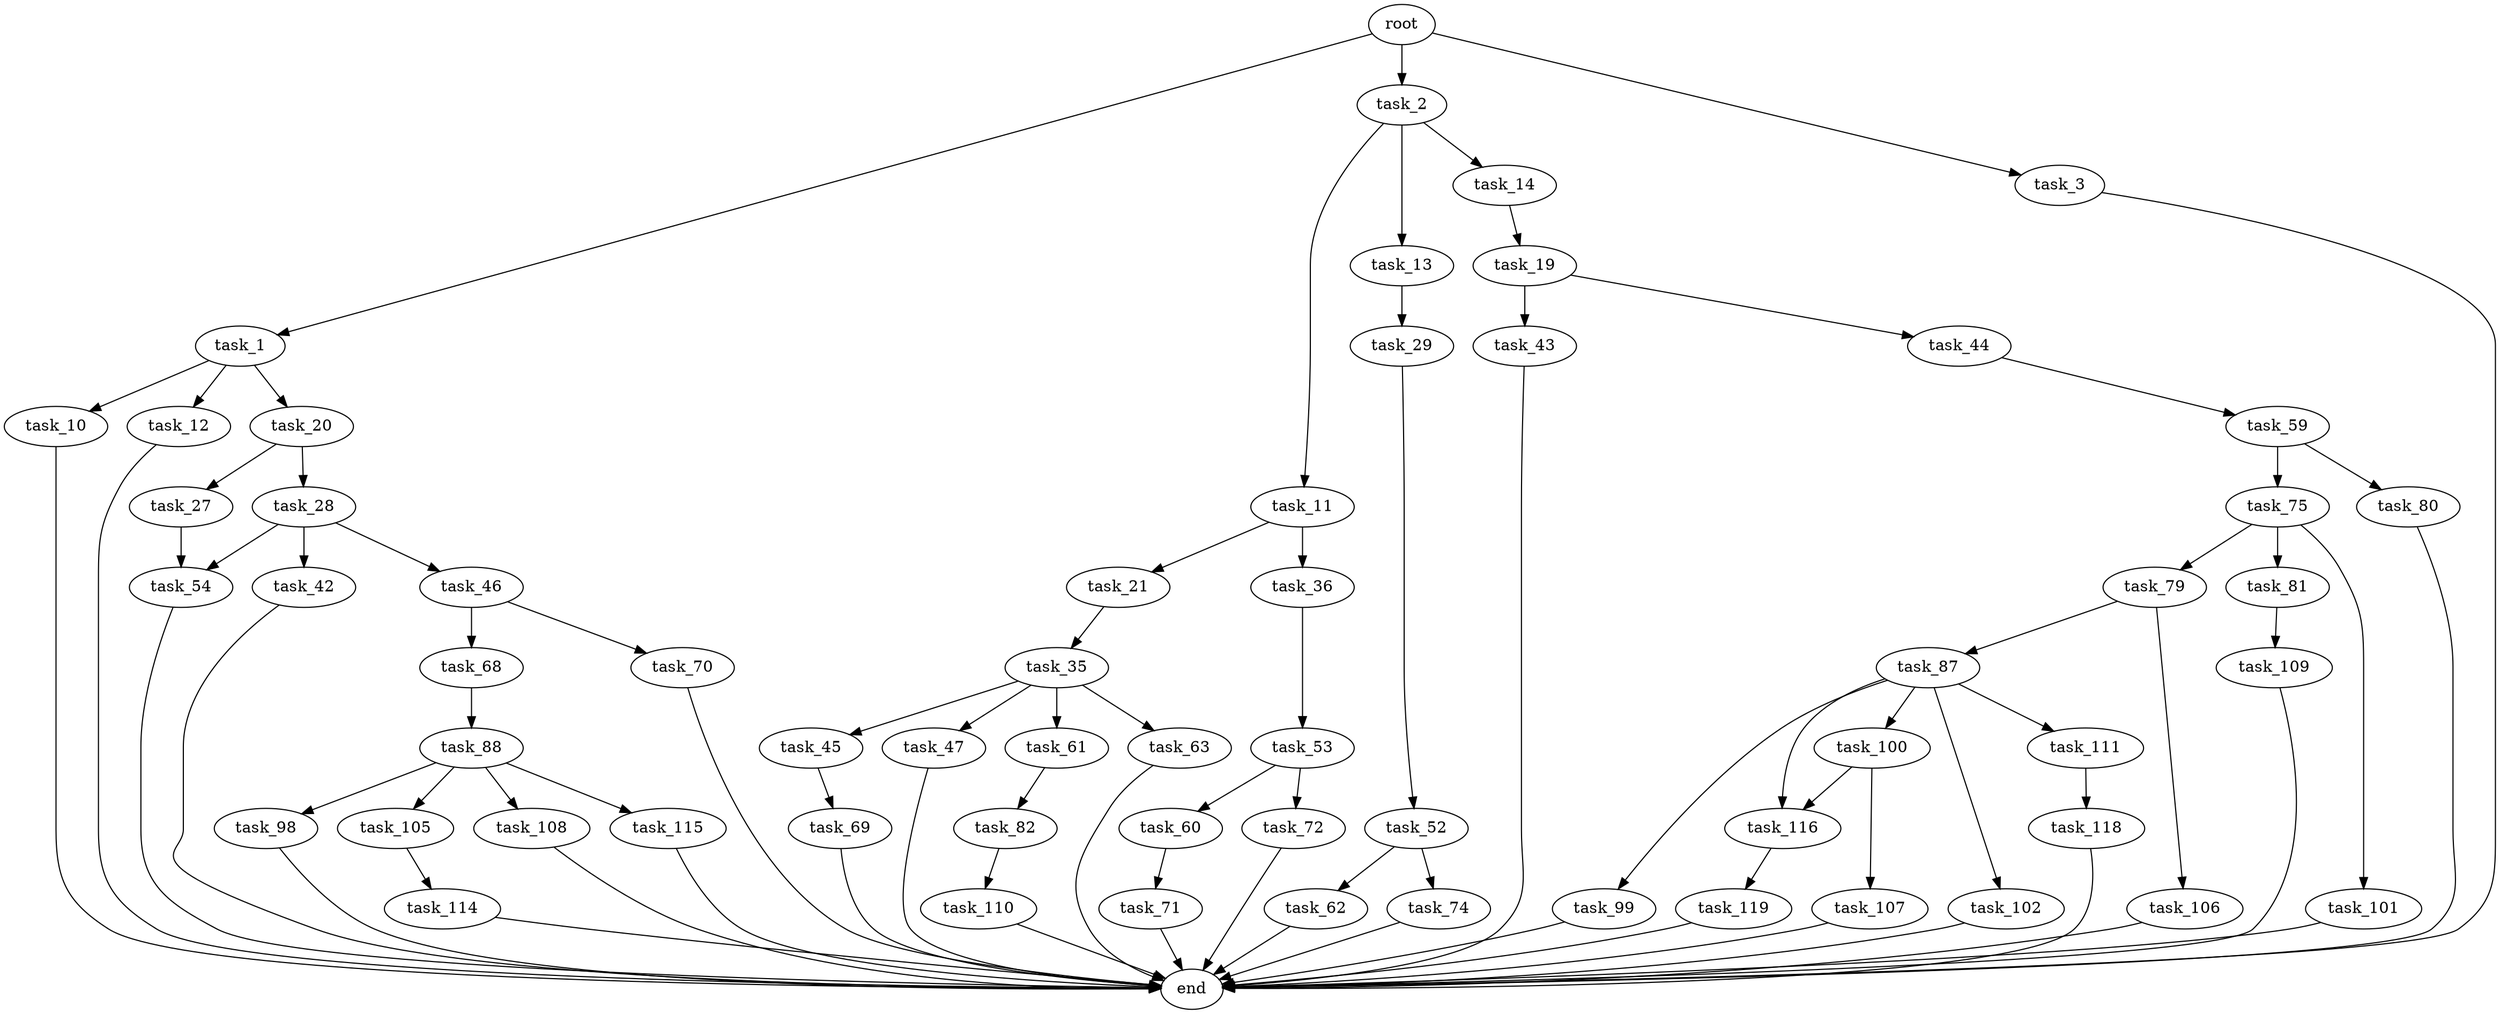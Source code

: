 digraph G {
  root [size="0.000000"];
  task_1 [size="383309995112.000000"];
  task_2 [size="68719476736.000000"];
  task_3 [size="68719476736.000000"];
  task_10 [size="175581006072.000000"];
  task_12 [size="28991029248.000000"];
  task_20 [size="699071173.000000"];
  task_11 [size="784814219597.000000"];
  task_13 [size="68719476736.000000"];
  task_14 [size="12877724603.000000"];
  end [size="0.000000"];
  task_21 [size="29400525382.000000"];
  task_36 [size="231928233984.000000"];
  task_29 [size="368293445632.000000"];
  task_19 [size="8589934592.000000"];
  task_43 [size="1073741824000.000000"];
  task_44 [size="28991029248.000000"];
  task_27 [size="289335704.000000"];
  task_28 [size="27103379229.000000"];
  task_35 [size="568516084188.000000"];
  task_54 [size="33861814270.000000"];
  task_42 [size="11745684431.000000"];
  task_46 [size="61278987849.000000"];
  task_52 [size="42258047918.000000"];
  task_45 [size="16816529412.000000"];
  task_47 [size="37251954553.000000"];
  task_61 [size="782757789696.000000"];
  task_63 [size="368293445632.000000"];
  task_53 [size="368293445632.000000"];
  task_59 [size="471077394871.000000"];
  task_69 [size="39793196668.000000"];
  task_68 [size="18489639972.000000"];
  task_70 [size="782757789696.000000"];
  task_62 [size="3756442031.000000"];
  task_74 [size="997924712077.000000"];
  task_60 [size="25814843672.000000"];
  task_72 [size="9251934116.000000"];
  task_75 [size="1102176442129.000000"];
  task_80 [size="368293445632.000000"];
  task_71 [size="123910776132.000000"];
  task_82 [size="30219180475.000000"];
  task_88 [size="3407068242.000000"];
  task_79 [size="28991029248.000000"];
  task_81 [size="88742538806.000000"];
  task_101 [size="278236991197.000000"];
  task_87 [size="460187170281.000000"];
  task_106 [size="68719476736.000000"];
  task_109 [size="231928233984.000000"];
  task_110 [size="134217728000.000000"];
  task_99 [size="59927974922.000000"];
  task_100 [size="68719476736.000000"];
  task_102 [size="451253853714.000000"];
  task_111 [size="15065601037.000000"];
  task_116 [size="38255320189.000000"];
  task_98 [size="274284496.000000"];
  task_105 [size="703587366040.000000"];
  task_108 [size="46147011936.000000"];
  task_115 [size="8589934592.000000"];
  task_107 [size="8589934592.000000"];
  task_114 [size="1921787653.000000"];
  task_118 [size="1073741824000.000000"];
  task_119 [size="309873003.000000"];

  root -> task_1 [size="1.000000"];
  root -> task_2 [size="1.000000"];
  root -> task_3 [size="1.000000"];
  task_1 -> task_10 [size="301989888.000000"];
  task_1 -> task_12 [size="301989888.000000"];
  task_1 -> task_20 [size="301989888.000000"];
  task_2 -> task_11 [size="134217728.000000"];
  task_2 -> task_13 [size="134217728.000000"];
  task_2 -> task_14 [size="134217728.000000"];
  task_3 -> end [size="1.000000"];
  task_10 -> end [size="1.000000"];
  task_12 -> end [size="1.000000"];
  task_20 -> task_27 [size="33554432.000000"];
  task_20 -> task_28 [size="33554432.000000"];
  task_11 -> task_21 [size="838860800.000000"];
  task_11 -> task_36 [size="838860800.000000"];
  task_13 -> task_29 [size="134217728.000000"];
  task_14 -> task_19 [size="301989888.000000"];
  task_21 -> task_35 [size="536870912.000000"];
  task_36 -> task_53 [size="301989888.000000"];
  task_29 -> task_52 [size="411041792.000000"];
  task_19 -> task_43 [size="33554432.000000"];
  task_19 -> task_44 [size="33554432.000000"];
  task_43 -> end [size="1.000000"];
  task_44 -> task_59 [size="75497472.000000"];
  task_27 -> task_54 [size="33554432.000000"];
  task_28 -> task_42 [size="75497472.000000"];
  task_28 -> task_46 [size="75497472.000000"];
  task_28 -> task_54 [size="75497472.000000"];
  task_35 -> task_45 [size="679477248.000000"];
  task_35 -> task_47 [size="679477248.000000"];
  task_35 -> task_61 [size="679477248.000000"];
  task_35 -> task_63 [size="679477248.000000"];
  task_54 -> end [size="1.000000"];
  task_42 -> end [size="1.000000"];
  task_46 -> task_68 [size="209715200.000000"];
  task_46 -> task_70 [size="209715200.000000"];
  task_52 -> task_62 [size="679477248.000000"];
  task_52 -> task_74 [size="679477248.000000"];
  task_45 -> task_69 [size="301989888.000000"];
  task_47 -> end [size="1.000000"];
  task_61 -> task_82 [size="679477248.000000"];
  task_63 -> end [size="1.000000"];
  task_53 -> task_60 [size="411041792.000000"];
  task_53 -> task_72 [size="411041792.000000"];
  task_59 -> task_75 [size="411041792.000000"];
  task_59 -> task_80 [size="411041792.000000"];
  task_69 -> end [size="1.000000"];
  task_68 -> task_88 [size="75497472.000000"];
  task_70 -> end [size="1.000000"];
  task_62 -> end [size="1.000000"];
  task_74 -> end [size="1.000000"];
  task_60 -> task_71 [size="838860800.000000"];
  task_72 -> end [size="1.000000"];
  task_75 -> task_79 [size="679477248.000000"];
  task_75 -> task_81 [size="679477248.000000"];
  task_75 -> task_101 [size="679477248.000000"];
  task_80 -> end [size="1.000000"];
  task_71 -> end [size="1.000000"];
  task_82 -> task_110 [size="838860800.000000"];
  task_88 -> task_98 [size="301989888.000000"];
  task_88 -> task_105 [size="301989888.000000"];
  task_88 -> task_108 [size="301989888.000000"];
  task_88 -> task_115 [size="301989888.000000"];
  task_79 -> task_87 [size="75497472.000000"];
  task_79 -> task_106 [size="75497472.000000"];
  task_81 -> task_109 [size="75497472.000000"];
  task_101 -> end [size="1.000000"];
  task_87 -> task_99 [size="679477248.000000"];
  task_87 -> task_100 [size="679477248.000000"];
  task_87 -> task_102 [size="679477248.000000"];
  task_87 -> task_111 [size="679477248.000000"];
  task_87 -> task_116 [size="679477248.000000"];
  task_106 -> end [size="1.000000"];
  task_109 -> end [size="1.000000"];
  task_110 -> end [size="1.000000"];
  task_99 -> end [size="1.000000"];
  task_100 -> task_107 [size="134217728.000000"];
  task_100 -> task_116 [size="134217728.000000"];
  task_102 -> end [size="1.000000"];
  task_111 -> task_118 [size="33554432.000000"];
  task_116 -> task_119 [size="679477248.000000"];
  task_98 -> end [size="1.000000"];
  task_105 -> task_114 [size="536870912.000000"];
  task_108 -> end [size="1.000000"];
  task_115 -> end [size="1.000000"];
  task_107 -> end [size="1.000000"];
  task_114 -> end [size="1.000000"];
  task_118 -> end [size="1.000000"];
  task_119 -> end [size="1.000000"];
}
